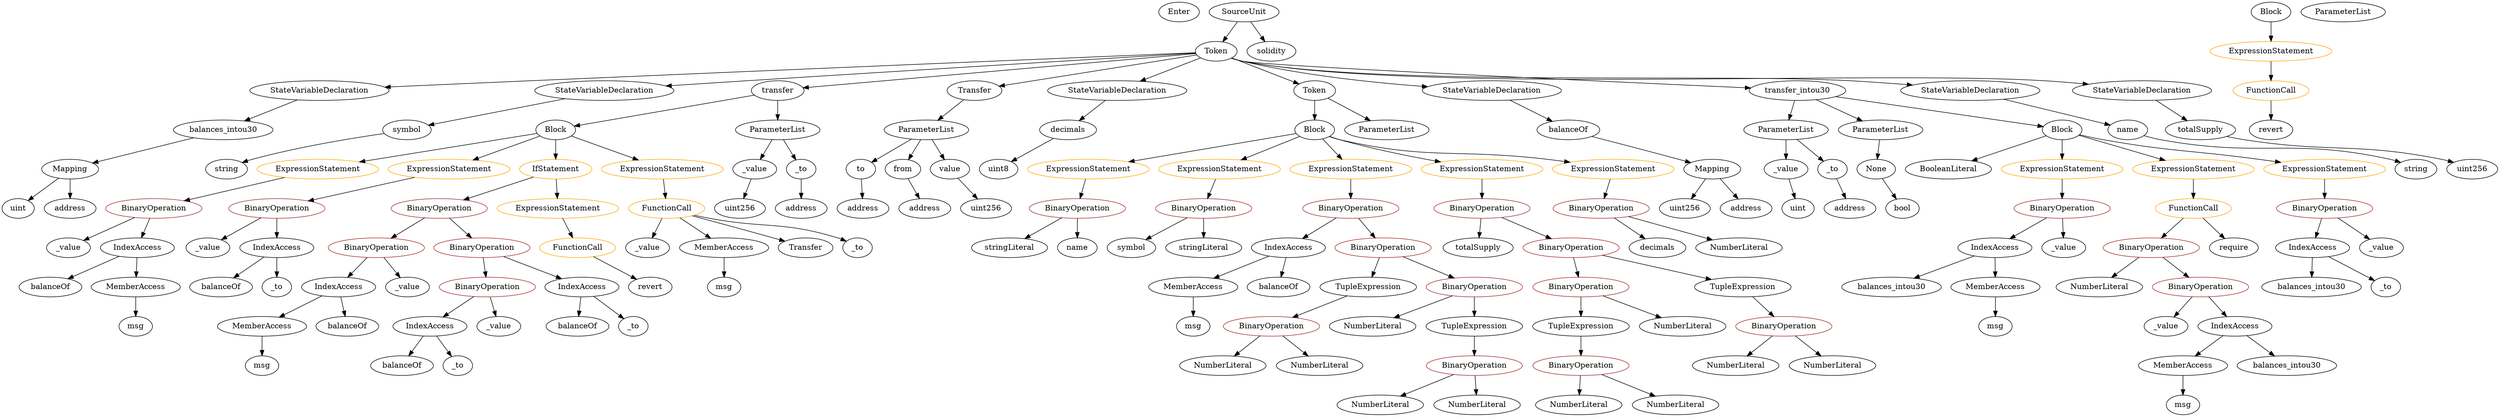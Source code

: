 strict digraph {
	graph [bb="0,0,4006.5,756"];
	node [label="\N"];
	Enter	[height=0.5,
		pos="1844,738",
		width=0.83628];
	VariableDeclaration_balanceOf	[color=black,
		height=0.5,
		label=balanceOf,
		pos="2603,522",
		width=1.3491];
	Mapping_Unnamed	[color=black,
		height=0.5,
		label=Mapping,
		pos="2643,450",
		width=1.2105];
	VariableDeclaration_balanceOf -> Mapping_Unnamed	[pos="e,2633.4,467.79 2612.7,504.05 2617.2,496.14 2622.7,486.54 2627.7,477.69"];
	ExpressionStatement_Unnamed_6	[color=orange,
		height=0.5,
		label=ExpressionStatement,
		pos="520,450",
		width=2.458];
	BinaryOperation_Unnamed_17	[color=brown,
		height=0.5,
		label=BinaryOperation,
		pos="241,378",
		width=1.9867];
	ExpressionStatement_Unnamed_6 -> BinaryOperation_Unnamed_17	[pos="e,290.3,391.37 465.88,435.42 418.68,423.58 350.31,406.43 301.36,394.15"];
	NumberLiteral_Unnamed_3	[color=black,
		height=0.5,
		label=NumberLiteral,
		pos="2691,90",
		width=1.765];
	ExpressionStatement_Unnamed_2	[color=orange,
		height=0.5,
		label=ExpressionStatement,
		pos="1713,450",
		width=2.458];
	BinaryOperation_Unnamed_10	[color=brown,
		height=0.5,
		label=BinaryOperation,
		pos="1676,378",
		width=1.9867];
	ExpressionStatement_Unnamed_2 -> BinaryOperation_Unnamed_10	[pos="e,1685,396.1 1703.9,431.7 1699.8,423.98 1694.9,414.71 1690.3,406.11"];
	Identifier_symbol	[color=black,
		height=0.5,
		label=symbol,
		pos="1762,306",
		width=1.0581];
	ElementaryTypeName_bool	[color=black,
		height=0.5,
		label=bool,
		pos="2953,378",
		width=0.76697];
	StateVariableDeclaration_Unnamed_5	[color=black,
		height=0.5,
		label=StateVariableDeclaration,
		pos="470,594",
		width=2.8184];
	VariableDeclaration_balances_intou30	[color=black,
		height=0.5,
		label=balances_intou30,
		pos="345,522",
		width=2.0838];
	StateVariableDeclaration_Unnamed_5 -> VariableDeclaration_balances_intou30	[pos="e,373.55,538.99 440.38,576.41 423.32,566.86 401.7,554.75 383.35,544.48"];
	BinaryOperation_Unnamed_19	[color=brown,
		height=0.5,
		label=BinaryOperation,
		pos="3319,306",
		width=1.9867];
	NumberLiteral_Unnamed_11	[color=black,
		height=0.5,
		label=NumberLiteral,
		pos="3239,234",
		width=1.765];
	BinaryOperation_Unnamed_19 -> NumberLiteral_Unnamed_11	[pos="e,3257.8,251.47 3300,288.41 3290,279.61 3277.4,268.63 3266.3,258.92"];
	BinaryOperation_Unnamed_20	[color=brown,
		height=0.5,
		label=BinaryOperation,
		pos="3392,234",
		width=1.9867];
	BinaryOperation_Unnamed_19 -> BinaryOperation_Unnamed_20	[pos="e,3374.6,251.71 3336.3,288.41 3345.3,279.76 3356.5,269 3366.5,259.42"];
	BinaryOperation_Unnamed_9	[color=brown,
		height=0.5,
		label=BinaryOperation,
		pos="1983,162",
		width=1.9867];
	NumberLiteral_Unnamed_9	[color=black,
		height=0.5,
		label=NumberLiteral,
		pos="1910,90",
		width=1.765];
	BinaryOperation_Unnamed_9 -> NumberLiteral_Unnamed_9	[pos="e,1927.4,107.71 1965.7,144.41 1956.7,135.76 1945.5,125 1935.5,115.42"];
	NumberLiteral_Unnamed_8	[color=black,
		height=0.5,
		label=NumberLiteral,
		pos="2055,90",
		width=1.765];
	BinaryOperation_Unnamed_9 -> NumberLiteral_Unnamed_8	[pos="e,2037.7,107.79 2000.4,144.05 2009.2,135.54 2020,125.07 2029.6,115.68"];
	ExpressionStatement_Unnamed_3	[color=orange,
		height=0.5,
		label=ExpressionStatement,
		pos="1908,450",
		width=2.458];
	BinaryOperation_Unnamed_11	[color=brown,
		height=0.5,
		label=BinaryOperation,
		pos="1872,378",
		width=1.9867];
	ExpressionStatement_Unnamed_3 -> BinaryOperation_Unnamed_11	[pos="e,1880.8,396.1 1899.1,431.7 1895.1,423.98 1890.4,414.71 1885.9,406.11"];
	TupleExpression_Unnamed_3	[color=black,
		height=0.5,
		label=TupleExpression,
		pos="2128,234",
		width=2.0422];
	TupleExpression_Unnamed_3 -> BinaryOperation_Unnamed_9	[pos="e,2015.1,178.49 2095.8,217.46 2075.1,207.45 2047.9,194.32 2025.4,183.46"];
	Identifier_msg_4	[color=black,
		height=0.5,
		label=msg,
		pos="3367,18",
		width=0.75];
	Block_Unnamed_1	[color=black,
		height=0.5,
		label=Block,
		pos="875,522",
		width=0.90558];
	Block_Unnamed_1 -> ExpressionStatement_Unnamed_6	[pos="e,581.84,463.19 844.43,514.97 788.96,504.03 670.35,480.65 592.95,465.38"];
	ExpressionStatement_Unnamed_7	[color=orange,
		height=0.5,
		label=ExpressionStatement,
		pos="715,450",
		width=2.458];
	Block_Unnamed_1 -> ExpressionStatement_Unnamed_7	[pos="e,751.11,466.8 850,510.06 826.36,499.72 790.3,483.94 761.4,471.3"];
	IfStatement_Unnamed	[color=orange,
		height=0.5,
		label=IfStatement,
		pos="875,450",
		width=1.4739];
	Block_Unnamed_1 -> IfStatement_Unnamed	[pos="e,875,468.1 875,503.7 875,496.41 875,487.73 875,479.54"];
	ExpressionStatement_Unnamed_8	[color=orange,
		height=0.5,
		label=ExpressionStatement,
		pos="1035,450",
		width=2.458];
	Block_Unnamed_1 -> ExpressionStatement_Unnamed_8	[pos="e,998.89,466.8 900,510.06 923.64,499.72 959.7,483.94 988.6,471.3"];
	Identifier_msg_1	[color=black,
		height=0.5,
		label=msg,
		pos="410,90",
		width=0.75];
	Identifier_balances_intou30_2	[color=black,
		height=0.5,
		label=balances_intou30,
		pos="3562,234",
		width=2.0838];
	VariableDeclaration_to	[color=black,
		height=0.5,
		label=to,
		pos="1352,450",
		width=0.75];
	ElementaryTypeName_address_2	[color=black,
		height=0.5,
		label=address,
		pos="1353,378",
		width=1.0996];
	VariableDeclaration_to -> ElementaryTypeName_address_2	[pos="e,1352.8,396.1 1352.2,431.7 1352.4,424.41 1352.5,415.73 1352.6,407.54"];
	Identifier_balanceOf_5	[color=black,
		height=0.5,
		label=balanceOf,
		pos="342,234",
		width=1.3491];
	BinaryOperation_Unnamed_2	[color=brown,
		height=0.5,
		label=BinaryOperation,
		pos="2456,234",
		width=1.9867];
	TupleExpression_Unnamed	[color=black,
		height=0.5,
		label=TupleExpression,
		pos="2456,162",
		width=2.0422];
	BinaryOperation_Unnamed_2 -> TupleExpression_Unnamed	[pos="e,2456,180.1 2456,215.7 2456,208.41 2456,199.73 2456,191.54"];
	NumberLiteral_Unnamed	[color=black,
		height=0.5,
		label=NumberLiteral,
		pos="2611,162",
		width=1.765];
	BinaryOperation_Unnamed_2 -> NumberLiteral_Unnamed	[pos="e,2578.2,177.8 2489.6,217.81 2512.6,207.43 2543.3,193.59 2568,182.41"];
	ElementaryTypeName_uint256_1	[color=black,
		height=0.5,
		label=uint256,
		pos="2603,378",
		width=1.0442];
	Mapping_Unnamed -> ElementaryTypeName_uint256_1	[pos="e,2612.6,395.79 2633.3,432.05 2628.8,424.14 2623.3,414.54 2618.3,405.69"];
	ElementaryTypeName_address	[color=black,
		height=0.5,
		label=address,
		pos="2698,378",
		width=1.0996];
	Mapping_Unnamed -> ElementaryTypeName_address	[pos="e,2685.1,395.47 2656,432.41 2662.6,424.04 2670.7,413.71 2678.1,404.37"];
	Identifier__value_4	[color=black,
		height=0.5,
		label=_value,
		pos="1020,306",
		width=0.96103];
	ElementaryTypeName_uint8	[color=black,
		height=0.5,
		label=uint8,
		pos="1578,450",
		width=0.7947];
	ElementaryTypeName_uint	[color=black,
		height=0.5,
		label=uint,
		pos="27,378",
		width=0.75];
	Parameter__value_1	[color=black,
		height=0.5,
		label=_value,
		pos="2747,450",
		width=0.96103];
	ElementaryTypeName_uint_1	[color=black,
		height=0.5,
		label=uint,
		pos="2783,378",
		width=0.75];
	Parameter__value_1 -> ElementaryTypeName_uint_1	[pos="e,2774.5,395.47 2755.5,432.41 2759.7,424.39 2764.7,414.57 2769.3,405.54"];
	IndexAccess_Unnamed_7	[color=black,
		height=0.5,
		label=IndexAccess,
		pos="3077,306",
		width=1.6402];
	Identifier_balances_intou30_1	[color=black,
		height=0.5,
		label=balances_intou30,
		pos="2916,234",
		width=2.0838];
	IndexAccess_Unnamed_7 -> Identifier_balances_intou30_1	[pos="e,2951.2,250.29 3044,290.67 3020.3,280.33 2987.9,266.25 2961.6,254.83"];
	MemberAccess_Unnamed_5	[color=black,
		height=0.5,
		label=MemberAccess,
		pos="3078,234",
		width=1.9174];
	IndexAccess_Unnamed_7 -> MemberAccess_Unnamed_5	[pos="e,3077.8,252.1 3077.2,287.7 3077.4,280.41 3077.5,271.73 3077.6,263.54"];
	NumberLiteral_Unnamed_6	[color=black,
		height=0.5,
		label=NumberLiteral,
		pos="2151,18",
		width=1.765];
	BinaryOperation_Unnamed	[color=brown,
		height=0.5,
		label=BinaryOperation,
		pos="2298,378",
		width=1.9867];
	Identifier_totalSupply	[color=black,
		height=0.5,
		label=totalSupply,
		pos="2297,306",
		width=1.4739];
	BinaryOperation_Unnamed -> Identifier_totalSupply	[pos="e,2297.2,324.1 2297.8,359.7 2297.6,352.41 2297.5,343.73 2297.4,335.54"];
	BinaryOperation_Unnamed_1	[color=brown,
		height=0.5,
		label=BinaryOperation,
		pos="2440,306",
		width=1.9867];
	BinaryOperation_Unnamed -> BinaryOperation_Unnamed_1	[pos="e,2408.6,322.49 2329.5,361.46 2349.8,351.45 2376.5,338.32 2398.5,327.46"];
	VariableDeclaration_symbol	[color=black,
		height=0.5,
		label=symbol,
		pos="652,522",
		width=1.0581];
	ElementaryTypeName_string_1	[color=black,
		height=0.5,
		label=string,
		pos="382,450",
		width=0.864];
	VariableDeclaration_symbol -> ElementaryTypeName_string_1	[pos="e,406.03,461.74 616.59,514.7 571.17,506.18 490.23,489.55 423,468 420.91,467.33 418.77,466.6 416.63,465.83"];
	Identifier__value_3	[color=black,
		height=0.5,
		label=_value,
		pos="324,306",
		width=0.96103];
	ExpressionStatement_Unnamed_9	[color=orange,
		height=0.5,
		label=ExpressionStatement,
		pos="3833,666",
		width=2.458];
	FunctionCall_Unnamed_2	[color=orange,
		height=0.5,
		label=FunctionCall,
		pos="3833,594",
		width=1.6125];
	ExpressionStatement_Unnamed_9 -> FunctionCall_Unnamed_2	[pos="e,3833,612.1 3833,647.7 3833,640.41 3833,631.73 3833,623.54"];
	BinaryOperation_Unnamed_22	[color=brown,
		height=0.5,
		label=BinaryOperation,
		pos="3577,378",
		width=1.9867];
	IndexAccess_Unnamed_8	[color=black,
		height=0.5,
		label=IndexAccess,
		pos="3564,306",
		width=1.6402];
	BinaryOperation_Unnamed_22 -> IndexAccess_Unnamed_8	[pos="e,3567.2,324.1 3573.8,359.7 3572.4,352.32 3570.8,343.52 3569.2,335.25"];
	Identifier__value_7	[color=black,
		height=0.5,
		label=_value,
		pos="3676,306",
		width=0.96103];
	BinaryOperation_Unnamed_22 -> Identifier__value_7	[pos="e,3655.9,321.18 3600.2,360.59 3614.1,350.78 3631.8,338.22 3646.7,327.73"];
	Identifier_balanceOf_3	[color=black,
		height=0.5,
		label=balanceOf,
		pos="914,162",
		width=1.3491];
	Identifier__to_4	[color=black,
		height=0.5,
		label=_to,
		pos="3682,234",
		width=0.75];
	NumberLiteral_Unnamed_5	[color=black,
		height=0.5,
		label=NumberLiteral,
		pos="2136,162",
		width=1.765];
	ContractDefinition_Token	[color=black,
		height=0.5,
		label=Token,
		pos="1900,666",
		width=0.96103];
	ContractDefinition_Token -> StateVariableDeclaration_Unnamed_5	[pos="e,566.74,599.74 1865.4,663.3 1687.5,654.6 873.72,614.76 577.89,600.28"];
	StateVariableDeclaration_Unnamed_1	[color=black,
		height=0.5,
		label=StateVariableDeclaration,
		pos="936,594",
		width=2.8184];
	ContractDefinition_Token -> StateVariableDeclaration_Unnamed_1	[pos="e,1028.3,601.78 1865.7,662.53 1761.1,654.98 1436.8,631.58 1168,612 1126,608.94 1079.8,605.56 1039.7,602.62"];
	FunctionDefinition_transfer	[color=black,
		height=0.5,
		label=transfer,
		pos="1216,594",
		width=1.0719];
	ContractDefinition_Token -> FunctionDefinition_transfer	[pos="e,1253.4,598.83 1866.1,661.53 1754.1,650.07 1395.8,613.4 1264.7,599.98"];
	EventDefinition_Transfer	[color=black,
		height=0.5,
		label=Transfer,
		pos="1519,594",
		width=1.1689];
	ContractDefinition_Token -> EventDefinition_Transfer	[pos="e,1557.3,602.03 1867.5,659.03 1800.7,646.76 1647.6,618.62 1568.4,604.07"];
	StateVariableDeclaration_Unnamed_2	[color=black,
		height=0.5,
		label=StateVariableDeclaration,
		pos="1752,594",
		width=2.8184];
	ContractDefinition_Token -> StateVariableDeclaration_Unnamed_2	[pos="e,1786.4,611.27 1874.9,653.13 1853.5,643.01 1822.3,628.24 1796.6,616.11"];
	FunctionDefinition_Token	[color=black,
		height=0.5,
		label=Token,
		pos="2048,594",
		width=0.96103];
	ContractDefinition_Token -> FunctionDefinition_Token	[pos="e,2023.3,606.7 1925.1,653.13 1949.3,641.69 1986,624.3 2013.1,611.52"];
	StateVariableDeclaration_Unnamed_4	[color=black,
		height=0.5,
		label=StateVariableDeclaration,
		pos="2485,594",
		width=2.8184];
	ContractDefinition_Token -> StateVariableDeclaration_Unnamed_4	[pos="e,2384.2,596.49 1925.5,653.55 1931.2,651.4 1937.2,649.39 1943,648 2088.9,612.75 2262.4,600.84 2373,596.88"];
	FunctionDefinition_transfer_intou30	[color=black,
		height=0.5,
		label=transfer_intou30,
		pos="2832,594",
		width=1.9729];
	ContractDefinition_Token -> FunctionDefinition_transfer_intou30	[pos="e,2764.6,600.13 1925.5,653.37 1931.2,651.23 1937.2,649.27 1943,648 2226.5,585.85 2305.4,630.38 2595,612 2647.8,608.65 2707.1,604.4 \
2753.2,600.98"];
	StateVariableDeclaration_Unnamed	[color=black,
		height=0.5,
		label=StateVariableDeclaration,
		pos="3263,594",
		width=2.8184];
	ContractDefinition_Token -> StateVariableDeclaration_Unnamed	[pos="e,3166.5,599.96 1925.5,653.29 1931.1,651.15 1937.2,649.22 1943,648 2153.9,603.75 2696.7,621.21 2912,612 2993.6,608.51 3085.7,604.02 \
3155.2,600.54"];
	StateVariableDeclaration_Unnamed_3	[color=black,
		height=0.5,
		label=StateVariableDeclaration,
		pos="3570,594",
		width=2.8184];
	ContractDefinition_Token -> StateVariableDeclaration_Unnamed_3	[pos="e,3483.3,603.63 1925,653.41 1930.8,651.21 1937,649.22 1943,648 2254.5,584.59 3055.6,629.67 3373,612 3405.2,610.21 3440.3,607.44 \
3471.8,604.66"];
	MemberAccess_Unnamed_3	[color=black,
		height=0.5,
		label=MemberAccess,
		pos="1142,306",
		width=1.9174];
	Identifier_msg_3	[color=black,
		height=0.5,
		label=msg,
		pos="1142,234",
		width=0.75];
	MemberAccess_Unnamed_3 -> Identifier_msg_3	[pos="e,1142,252.1 1142,287.7 1142,280.41 1142,271.73 1142,263.54"];
	ParameterList_Unnamed_4	[color=black,
		height=0.5,
		label=ParameterList,
		pos="2762,522",
		width=1.7095];
	ParameterList_Unnamed_4 -> Parameter__value_1	[pos="e,2750.7,468.1 2758.3,503.7 2756.7,496.32 2754.8,487.52 2753.1,479.25"];
	Parameter__to_1	[color=black,
		height=0.5,
		label=_to,
		pos="2827,450",
		width=0.75];
	ParameterList_Unnamed_4 -> Parameter__to_1	[pos="e,2813.5,465.57 2777.4,504.41 2785.9,495.28 2796.5,483.81 2805.8,473.85"];
	BinaryOperation_Unnamed_13	[color=brown,
		height=0.5,
		label=BinaryOperation,
		pos="704,378",
		width=1.9867];
	BinaryOperation_Unnamed_14	[color=brown,
		height=0.5,
		label=BinaryOperation,
		pos="600,306",
		width=1.9867];
	BinaryOperation_Unnamed_13 -> BinaryOperation_Unnamed_14	[pos="e,624.35,323.39 679.88,360.76 666.19,351.55 648.85,339.88 633.83,329.77"];
	BinaryOperation_Unnamed_15	[color=brown,
		height=0.5,
		label=BinaryOperation,
		pos="761,306",
		width=1.9867];
	BinaryOperation_Unnamed_13 -> BinaryOperation_Unnamed_15	[pos="e,747.33,323.79 717.8,360.05 724.52,351.8 732.74,341.7 740.2,332.54"];
	BinaryOperation_Unnamed_16	[color=brown,
		height=0.5,
		label=BinaryOperation,
		pos="776,234",
		width=1.9867];
	IndexAccess_Unnamed_2	[color=black,
		height=0.5,
		label=IndexAccess,
		pos="678,162",
		width=1.6402];
	BinaryOperation_Unnamed_16 -> IndexAccess_Unnamed_2	[pos="e,700.27,178.91 753.27,216.76 740.19,207.42 723.56,195.55 709.27,185.33"];
	Identifier__value_1	[color=black,
		height=0.5,
		label=_value,
		pos="790,162",
		width=0.96103];
	BinaryOperation_Unnamed_16 -> Identifier__value_1	[pos="e,786.58,180.1 779.46,215.7 780.94,208.32 782.7,199.52 784.35,191.25"];
	IndexAccess_Unnamed_1	[color=black,
		height=0.5,
		label=IndexAccess,
		pos="540,234",
		width=1.6402];
	MemberAccess_Unnamed_1	[color=black,
		height=0.5,
		label=MemberAccess,
		pos="410,162",
		width=1.9174];
	IndexAccess_Unnamed_1 -> MemberAccess_Unnamed_1	[pos="e,439.05,178.64 511.79,217.81 493.48,207.95 469.35,194.96 449.19,184.1"];
	Identifier_balanceOf_1	[color=black,
		height=0.5,
		label=balanceOf,
		pos="546,162",
		width=1.3491];
	IndexAccess_Unnamed_1 -> Identifier_balanceOf_1	[pos="e,544.53,180.1 541.48,215.7 542.11,208.41 542.85,199.73 543.55,191.54"];
	StateVariableDeclaration_Unnamed_1 -> VariableDeclaration_symbol	[pos="e,685.4,531.23 878.53,578.83 824.7,565.57 745.38,546.02 696.3,533.92"];
	stringLiteral_Unnamed	[color=black,
		height=0.5,
		label=stringLiteral,
		pos="1574,306",
		width=1.5016];
	Mapping_Unnamed_1	[color=black,
		height=0.5,
		label=Mapping,
		pos="112,450",
		width=1.2105];
	VariableDeclaration_balances_intou30 -> Mapping_Unnamed_1	[pos="e,146.38,461.33 299.52,507.34 258.4,494.98 198.18,476.89 157.15,464.57"];
	BinaryOperation_Unnamed_3	[color=brown,
		height=0.5,
		label=BinaryOperation,
		pos="2456,90",
		width=1.9867];
	TupleExpression_Unnamed -> BinaryOperation_Unnamed_3	[pos="e,2456,108.1 2456,143.7 2456,136.41 2456,127.73 2456,119.54"];
	Identifier_balanceOf_4	[color=black,
		height=0.5,
		label=balanceOf,
		pos="70,234",
		width=1.3491];
	Identifier__to_2	[color=black,
		height=0.5,
		label=_to,
		pos="436,234",
		width=0.75];
	Identifier__value_5	[color=black,
		height=0.5,
		label=_value,
		pos="3336,162",
		width=0.96103];
	IndexAccess_Unnamed	[color=black,
		height=0.5,
		label=IndexAccess,
		pos="2003,306",
		width=1.6402];
	MemberAccess_Unnamed	[color=black,
		height=0.5,
		label=MemberAccess,
		pos="1852,234",
		width=1.9174];
	IndexAccess_Unnamed -> MemberAccess_Unnamed	[pos="e,1884.8,250.21 1971.7,290.5 1949.6,280.24 1919.6,266.36 1895.2,255.05"];
	Identifier_balanceOf	[color=black,
		height=0.5,
		label=balanceOf,
		pos="1988,234",
		width=1.3491];
	IndexAccess_Unnamed -> Identifier_balanceOf	[pos="e,1991.7,252.1 1999.3,287.7 1997.7,280.32 1995.8,271.52 1994.1,263.25"];
	Identifier_Transfer	[color=black,
		height=0.5,
		label=Transfer,
		pos="1271,306",
		width=1.1689];
	NumberLiteral_Unnamed_4	[color=black,
		height=0.5,
		label=NumberLiteral,
		pos="2836,90",
		width=1.765];
	Identifier_decimals	[color=black,
		height=0.5,
		label=decimals,
		pos="2573,306",
		width=1.1967];
	ParameterList_Unnamed_5	[color=black,
		height=0.5,
		label=ParameterList,
		pos="2903,522",
		width=1.7095];
	Parameter_None	[color=black,
		height=0.5,
		label=None,
		pos="2903,450",
		width=0.85014];
	ParameterList_Unnamed_5 -> Parameter_None	[pos="e,2903,468.1 2903,503.7 2903,496.41 2903,487.73 2903,479.54"];
	IndexAccess_Unnamed_8 -> Identifier_balances_intou30_2	[pos="e,3562.5,252.1 3563.5,287.7 3563.3,280.41 3563,271.73 3562.8,263.54"];
	IndexAccess_Unnamed_8 -> Identifier__to_4	[pos="e,3662.5,246.58 3590.2,289.46 3608.7,278.47 3633.6,263.72 3652.8,252.34"];
	BooleanLiteral_Unnamed	[color=black,
		height=0.5,
		label=BooleanLiteral,
		pos="3016,450",
		width=1.7788];
	Identifier__to_1	[color=black,
		height=0.5,
		label=_to,
		pos="1008,162",
		width=0.75];
	FunctionDefinition_transfer -> Block_Unnamed_1	[pos="e,905.15,529.19 1181.1,585.84 1117.7,572.83 983.98,545.37 916.22,531.46"];
	ParameterList_Unnamed_2	[color=black,
		height=0.5,
		label=ParameterList,
		pos="1216,522",
		width=1.7095];
	FunctionDefinition_transfer -> ParameterList_Unnamed_2	[pos="e,1216,540.1 1216,575.7 1216,568.41 1216,559.73 1216,551.54"];
	ExpressionStatement_Unnamed_5	[color=orange,
		height=0.5,
		label=ExpressionStatement,
		pos="882,378",
		width=2.458];
	FunctionCall_Unnamed	[color=orange,
		height=0.5,
		label=FunctionCall,
		pos="909,306",
		width=1.6125];
	ExpressionStatement_Unnamed_5 -> FunctionCall_Unnamed	[pos="e,902.4,324.1 888.67,359.7 891.58,352.15 895.07,343.12 898.32,334.68"];
	Identifier_require	[color=black,
		height=0.5,
		label=require,
		pos="3445,306",
		width=1.0026];
	ElementaryTypeName_address_3	[color=black,
		height=0.5,
		label=address,
		pos="1256,378",
		width=1.0996];
	SourceUnit_Unnamed	[color=black,
		height=0.5,
		label=SourceUnit,
		pos="1945,738",
		width=1.46];
	SourceUnit_Unnamed -> ContractDefinition_Token	[pos="e,1910.5,683.31 1934.1,720.05 1928.8,711.85 1922.4,701.83 1916.5,692.71"];
	PragmaDirective_solidity	[color=black,
		height=0.5,
		label=solidity,
		pos="1990,666",
		width=1.0442];
	SourceUnit_Unnamed -> PragmaDirective_solidity	[pos="e,1979.5,683.31 1955.9,720.05 1961.2,711.85 1967.6,701.83 1973.5,692.71"];
	BinaryOperation_Unnamed_8	[color=brown,
		height=0.5,
		label=BinaryOperation,
		pos="2291,90",
		width=1.9867];
	BinaryOperation_Unnamed_8 -> NumberLiteral_Unnamed_6	[pos="e,2181.5,34.251 2259.9,73.465 2239.9,63.427 2213.5,50.256 2191.8,39.381"];
	NumberLiteral_Unnamed_7	[color=black,
		height=0.5,
		label=NumberLiteral,
		pos="2296,18",
		width=1.765];
	BinaryOperation_Unnamed_8 -> NumberLiteral_Unnamed_7	[pos="e,2294.8,36.104 2292.2,71.697 2292.8,64.407 2293.4,55.726 2294,47.536"];
	Identifier_balanceOf_2	[color=black,
		height=0.5,
		label=balanceOf,
		pos="631,90",
		width=1.3491];
	MemberAccess_Unnamed_4	[color=black,
		height=0.5,
		label=MemberAccess,
		pos="3367,90",
		width=1.9174];
	MemberAccess_Unnamed_4 -> Identifier_msg_4	[pos="e,3367,36.104 3367,71.697 3367,64.407 3367,55.726 3367,47.536"];
	Identifier_balances_intou30	[color=black,
		height=0.5,
		label=balances_intou30,
		pos="3529,90",
		width=2.0838];
	BinaryOperation_Unnamed_5	[color=brown,
		height=0.5,
		label=BinaryOperation,
		pos="2103,378",
		width=1.9867];
	BinaryOperation_Unnamed_5 -> IndexAccess_Unnamed	[pos="e,2026,323.07 2079.6,360.59 2066.3,351.31 2049.5,339.57 2035.1,329.44"];
	BinaryOperation_Unnamed_6	[color=brown,
		height=0.5,
		label=BinaryOperation,
		pos="2152,306",
		width=1.9867];
	BinaryOperation_Unnamed_5 -> BinaryOperation_Unnamed_6	[pos="e,2140.2,323.79 2114.9,360.05 2120.5,351.97 2127.4,342.12 2133.7,333.11"];
	ParameterList_Unnamed_3	[color=black,
		height=0.5,
		label=ParameterList,
		pos="3945,738",
		width=1.7095];
	Block_Unnamed_3	[color=black,
		height=0.5,
		label=Block,
		pos="3187,522",
		width=0.90558];
	Block_Unnamed_3 -> BooleanLiteral_Unnamed	[pos="e,3051.3,465.45 3161.4,510.52 3135.1,499.76 3093.7,482.79 3061.7,469.72"];
	ExpressionStatement_Unnamed_11	[color=orange,
		height=0.5,
		label=ExpressionStatement,
		pos="3187,450",
		width=2.458];
	Block_Unnamed_3 -> ExpressionStatement_Unnamed_11	[pos="e,3187,468.1 3187,503.7 3187,496.41 3187,487.73 3187,479.54"];
	ExpressionStatement_Unnamed_10	[color=orange,
		height=0.5,
		label=ExpressionStatement,
		pos="3382,450",
		width=2.458];
	Block_Unnamed_3 -> ExpressionStatement_Unnamed_10	[pos="e,3339.6,466.24 3213.7,511.41 3243.2,500.81 3291.5,483.47 3328.9,470.08"];
	ExpressionStatement_Unnamed_12	[color=orange,
		height=0.5,
		label=ExpressionStatement,
		pos="3577,450",
		width=2.458];
	Block_Unnamed_3 -> ExpressionStatement_Unnamed_12	[pos="e,3512.3,462.61 3217.9,515.45 3278.6,504.56 3414.9,480.1 3501,464.64"];
	ParameterList_Unnamed	[color=black,
		height=0.5,
		label=ParameterList,
		pos="1464,522",
		width=1.7095];
	EventDefinition_Transfer -> ParameterList_Unnamed	[pos="e,1477.3,539.96 1506,576.41 1499.5,568.16 1491.5,558.01 1484.3,548.78"];
	VariableDeclaration_decimals	[color=black,
		height=0.5,
		label=decimals,
		pos="1678,522",
		width=1.1967];
	StateVariableDeclaration_Unnamed_2 -> VariableDeclaration_decimals	[pos="e,1694.7,538.83 1734.1,576.05 1724.7,567.2 1713.1,556.23 1702.9,546.57"];
	Identifier_revert_1	[color=black,
		height=0.5,
		label=revert,
		pos="3833,522",
		width=0.87786];
	FunctionCall_Unnamed_2 -> Identifier_revert_1	[pos="e,3833,540.1 3833,575.7 3833,568.41 3833,559.73 3833,551.54"];
	MemberAccess_Unnamed_1 -> Identifier_msg_1	[pos="e,410,108.1 410,143.7 410,136.41 410,127.73 410,119.54"];
	TupleExpression_Unnamed_2	[color=black,
		height=0.5,
		label=TupleExpression,
		pos="2291,162",
		width=2.0422];
	TupleExpression_Unnamed_2 -> BinaryOperation_Unnamed_8	[pos="e,2291,108.1 2291,143.7 2291,136.41 2291,127.73 2291,119.54"];
	Parameter__value	[color=black,
		height=0.5,
		label=_value,
		pos="1176,450",
		width=0.96103];
	ElementaryTypeName_uint256_3	[color=black,
		height=0.5,
		label=uint256,
		pos="1161,378",
		width=1.0442];
	Parameter__value -> ElementaryTypeName_uint256_3	[pos="e,1164.7,396.1 1172.3,431.7 1170.7,424.32 1168.8,415.52 1167.1,407.25"];
	Identifier_msg	[color=black,
		height=0.5,
		label=msg,
		pos="1852,162",
		width=0.75];
	BinaryOperation_Unnamed_18	[color=brown,
		height=0.5,
		label=BinaryOperation,
		pos="436,378",
		width=1.9867];
	ExpressionStatement_Unnamed_7 -> BinaryOperation_Unnamed_18	[pos="e,485.3,391.37 660.88,435.42 613.68,423.58 545.31,406.43 496.36,394.15"];
	IndexAccess_Unnamed_2 -> Identifier_balanceOf_2	[pos="e,642.27,107.79 666.62,144.05 661.2,135.97 654.58,126.12 648.53,117.11"];
	Identifier__to	[color=black,
		height=0.5,
		label=_to,
		pos="725,90",
		width=0.75];
	IndexAccess_Unnamed_2 -> Identifier__to	[pos="e,714.37,106.83 689.38,144.05 694.96,135.73 701.81,125.54 708,116.32"];
	Block_Unnamed	[color=black,
		height=0.5,
		label=Block,
		pos="2048,522",
		width=0.90558];
	Block_Unnamed -> ExpressionStatement_Unnamed_2	[pos="e,1773.2,463.59 2017.7,514.66 1965.3,503.72 1856.5,480.98 1784.1,465.86"];
	Block_Unnamed -> ExpressionStatement_Unnamed_3	[pos="e,1940.3,467.14 2024.3,509.13 2004,499.02 1974.5,484.27 1950.3,472.15"];
	ExpressionStatement_Unnamed_1	[color=orange,
		height=0.5,
		label=ExpressionStatement,
		pos="2103,450",
		width=2.458];
	Block_Unnamed -> ExpressionStatement_Unnamed_1	[pos="e,2089.8,467.8 2060.5,505.12 2067,496.77 2075.2,486.32 2082.7,476.84"];
	ExpressionStatement_Unnamed	[color=orange,
		height=0.5,
		label=ExpressionStatement,
		pos="2298,450",
		width=2.458];
	Block_Unnamed -> ExpressionStatement_Unnamed	[pos="e,2238.3,463.71 2072.9,509.99 2078.2,507.86 2083.7,505.75 2089,504 2134.3,488.95 2186.3,475.75 2227.1,466.28"];
	ExpressionStatement_Unnamed_4	[color=orange,
		height=0.5,
		label=ExpressionStatement,
		pos="2493,450",
		width=2.458];
	Block_Unnamed -> ExpressionStatement_Unnamed_4	[pos="e,2428.5,462.7 2072.3,509.62 2077.7,507.47 2083.5,505.44 2089,504 2221.5,469.45 2259.5,487.71 2395,468 2402.2,466.95 2409.7,465.79 \
2417.2,464.57"];
	VariableDeclaration_decimals -> ElementaryTypeName_uint8	[pos="e,1596.5,463.94 1656.8,506.15 1641.8,495.69 1621.7,481.57 1605.5,470.24"];
	VariableDeclaration_totalSupply	[color=black,
		height=0.5,
		label=totalSupply,
		pos="3693,522",
		width=1.4739];
	ElementaryTypeName_uint256	[color=black,
		height=0.5,
		label=uint256,
		pos="3802,450",
		width=1.0442];
	VariableDeclaration_totalSupply -> ElementaryTypeName_uint256	[pos="e,3780.4,464.9 3716.9,505.64 3732.7,495.48 3753.6,482.05 3770.8,471.05"];
	Mapping_Unnamed_1 -> ElementaryTypeName_uint	[pos="e,43.515,392.6 93.136,433.46 81.055,423.52 65.239,410.49 52.102,399.67"];
	ElementaryTypeName_address_4	[color=black,
		height=0.5,
		label=address,
		pos="112,378",
		width=1.0996];
	Mapping_Unnamed_1 -> ElementaryTypeName_address_4	[pos="e,112,396.1 112,431.7 112,424.41 112,415.73 112,407.54"];
	BinaryOperation_Unnamed_21	[color=brown,
		height=0.5,
		label=BinaryOperation,
		pos="3187,378",
		width=1.9867];
	ExpressionStatement_Unnamed_11 -> BinaryOperation_Unnamed_21	[pos="e,3187,396.1 3187,431.7 3187,424.41 3187,415.73 3187,407.54"];
	Parameter__to	[color=black,
		height=0.5,
		label=_to,
		pos="1256,450",
		width=0.75];
	Parameter__to -> ElementaryTypeName_address_3	[pos="e,1256,396.1 1256,431.7 1256,424.41 1256,415.73 1256,407.54"];
	IndexAccess_Unnamed_3	[color=black,
		height=0.5,
		label=IndexAccess,
		pos="925,234",
		width=1.6402];
	IndexAccess_Unnamed_3 -> Identifier_balanceOf_3	[pos="e,916.69,180.1 922.28,215.7 921.12,208.32 919.74,199.52 918.44,191.25"];
	IndexAccess_Unnamed_3 -> Identifier__to_1	[pos="e,991.65,176.79 944.25,216.76 955.81,207.01 970.64,194.51 983.09,184.01"];
	IndexAccess_Unnamed_5	[color=black,
		height=0.5,
		label=IndexAccess,
		pos="436,306",
		width=1.6402];
	IndexAccess_Unnamed_5 -> Identifier_balanceOf_5	[pos="e,362.92,250.58 414.67,289.12 402.08,279.74 385.95,267.73 372.09,257.41"];
	IndexAccess_Unnamed_5 -> Identifier__to_2	[pos="e,436,252.1 436,287.7 436,280.41 436,271.73 436,263.54"];
	IndexAccess_Unnamed_6	[color=black,
		height=0.5,
		label=IndexAccess,
		pos="3448,162",
		width=1.6402];
	IndexAccess_Unnamed_6 -> MemberAccess_Unnamed_4	[pos="e,3386.2,107.63 3429.2,144.76 3419,135.97 3406.3,124.93 3394.9,115.14"];
	IndexAccess_Unnamed_6 -> Identifier_balances_intou30	[pos="e,3509.8,107.63 3466.8,144.76 3477,135.97 3489.7,124.93 3501.1,115.14"];
	ExpressionStatement_Unnamed_1 -> BinaryOperation_Unnamed_5	[pos="e,2103,396.1 2103,431.7 2103,424.41 2103,415.73 2103,407.54"];
	Identifier_revert	[color=black,
		height=0.5,
		label=revert,
		pos="1034,234",
		width=0.87786];
	FunctionCall_Unnamed -> Identifier_revert	[pos="e,1011.9,247.36 936.12,289.81 955.53,278.94 981.73,264.27 1002.1,252.84"];
	Identifier__value_2	[color=black,
		height=0.5,
		label=_value,
		pos="97,306",
		width=0.96103];
	NumberLiteral_Unnamed_1	[color=black,
		height=0.5,
		label=NumberLiteral,
		pos="2451,18",
		width=1.765];
	BinaryOperation_Unnamed_14 -> IndexAccess_Unnamed_1	[pos="e,554.39,251.79 585.48,288.05 578.33,279.71 569.56,269.49 561.64,260.25"];
	Identifier__value	[color=black,
		height=0.5,
		label=_value,
		pos="652,234",
		width=0.96103];
	BinaryOperation_Unnamed_14 -> Identifier__value	[pos="e,639.89,251.31 612.59,288.05 618.74,279.77 626.28,269.62 633.11,260.42"];
	IfStatement_Unnamed -> BinaryOperation_Unnamed_13	[pos="e,740.42,393.91 842.03,435.5 816.1,424.89 779.64,409.96 750.71,398.12"];
	IfStatement_Unnamed -> ExpressionStatement_Unnamed_5	[pos="e,880.29,396.1 876.73,431.7 877.46,424.41 878.33,415.73 879.15,407.54"];
	Identifier__to_3	[color=black,
		height=0.5,
		label=_to,
		pos="1358,306",
		width=0.75];
	BinaryOperation_Unnamed_6 -> TupleExpression_Unnamed_3	[pos="e,2133.9,252.1 2146.1,287.7 2143.5,280.24 2140.5,271.32 2137.6,262.97"];
	BinaryOperation_Unnamed_7	[color=brown,
		height=0.5,
		label=BinaryOperation,
		pos="2291,234",
		width=1.9867];
	BinaryOperation_Unnamed_6 -> BinaryOperation_Unnamed_7	[pos="e,2260.2,250.49 2182.8,289.46 2202.6,279.5 2228.6,266.44 2250.1,255.61"];
	VariableDeclaration_from	[color=black,
		height=0.5,
		label=from,
		pos="1426,450",
		width=0.7947];
	ElementaryTypeName_address_1	[color=black,
		height=0.5,
		label=address,
		pos="1450,378",
		width=1.0996];
	VariableDeclaration_from -> ElementaryTypeName_address_1	[pos="e,1444.1,396.28 1431.8,432.05 1434.4,424.52 1437.5,415.44 1440.4,406.94"];
	ParameterList_Unnamed_2 -> Parameter__value	[pos="e,1185.6,467.79 1206.3,504.05 1201.8,496.14 1196.3,486.54 1191.3,477.69"];
	ParameterList_Unnamed_2 -> Parameter__to	[pos="e,1246.7,467.31 1225.7,504.05 1230.3,496.03 1235.9,486.26 1241,477.3"];
	ElementaryTypeName_address_5	[color=black,
		height=0.5,
		label=address,
		pos="2868,378",
		width=1.0996];
	Parameter__to_1 -> ElementaryTypeName_address_5	[pos="e,2858.3,395.63 2836.5,432.76 2841.3,424.67 2847.1,414.66 2852.5,405.49"];
	FunctionCall_Unnamed_3	[color=orange,
		height=0.5,
		label=FunctionCall,
		pos="3382,378",
		width=1.6125];
	ExpressionStatement_Unnamed_10 -> FunctionCall_Unnamed_3	[pos="e,3382,396.1 3382,431.7 3382,424.41 3382,415.73 3382,407.54"];
	FunctionCall_Unnamed_3 -> BinaryOperation_Unnamed_19	[pos="e,3334.3,323.96 3367.1,360.41 3359.6,352.08 3350.3,341.8 3341.9,332.49"];
	FunctionCall_Unnamed_3 -> Identifier_require	[pos="e,3430.6,322.99 3396.9,360.41 3404.7,351.74 3414.4,340.97 3423.1,331.38"];
	BinaryOperation_Unnamed_4	[color=brown,
		height=0.5,
		label=BinaryOperation,
		pos="2764,162",
		width=1.9867];
	BinaryOperation_Unnamed_4 -> NumberLiteral_Unnamed_3	[pos="e,2708.4,107.71 2746.7,144.41 2737.7,135.76 2726.5,125 2716.5,115.42"];
	BinaryOperation_Unnamed_4 -> NumberLiteral_Unnamed_4	[pos="e,2818.7,107.79 2781.4,144.05 2790.2,135.54 2801,125.07 2810.6,115.68"];
	BinaryOperation_Unnamed_10 -> stringLiteral_Unnamed	[pos="e,1596.7,322.59 1652.1,360.59 1638.4,351.17 1621,339.23 1606.1,329.01"];
	Identifier_name	[color=black,
		height=0.5,
		label=name,
		pos="1676,306",
		width=0.83628];
	BinaryOperation_Unnamed_10 -> Identifier_name	[pos="e,1676,324.1 1676,359.7 1676,352.41 1676,343.73 1676,335.54"];
	NumberLiteral_Unnamed_2	[color=black,
		height=0.5,
		label=NumberLiteral,
		pos="2596,18",
		width=1.765];
	Identifier_msg_2	[color=black,
		height=0.5,
		label=msg,
		pos="206,162",
		width=0.75];
	ExpressionStatement_Unnamed -> BinaryOperation_Unnamed	[pos="e,2298,396.1 2298,431.7 2298,424.41 2298,415.73 2298,407.54"];
	ExpressionStatement_Unnamed_12 -> BinaryOperation_Unnamed_22	[pos="e,3577,396.1 3577,431.7 3577,424.41 3577,415.73 3577,407.54"];
	BinaryOperation_Unnamed_18 -> Identifier__value_3	[pos="e,345.33,320.33 410.02,360.76 393.6,350.5 372.29,337.18 354.99,326.37"];
	BinaryOperation_Unnamed_18 -> IndexAccess_Unnamed_5	[pos="e,436,324.1 436,359.7 436,352.41 436,343.73 436,335.54"];
	ElementaryTypeName_uint256_2	[color=black,
		height=0.5,
		label=uint256,
		pos="1545,378",
		width=1.0442];
	FunctionCall_Unnamed_1	[color=orange,
		height=0.5,
		label=FunctionCall,
		pos="1047,378",
		width=1.6125];
	FunctionCall_Unnamed_1 -> Identifier__value_4	[pos="e,1026.6,324.1 1040.3,359.7 1037.4,352.15 1033.9,343.12 1030.7,334.68"];
	FunctionCall_Unnamed_1 -> MemberAccess_Unnamed_3	[pos="e,1119.9,323.31 1068.6,361.12 1081,351.94 1096.9,340.23 1110.7,330.06"];
	FunctionCall_Unnamed_1 -> Identifier_Transfer	[pos="e,1238.7,317.91 1087.6,364.86 1122.7,354.29 1174.8,338.45 1220,324 1222.6,323.18 1225.2,322.34 1227.8,321.48"];
	FunctionCall_Unnamed_1 -> Identifier__to_3	[pos="e,1337.4,317.87 1090.1,365.53 1098,363.58 1106.3,361.65 1114,360 1205.8,340.45 1232.5,352.29 1322,324 1323.6,323.49 1325.2,322.93 \
1326.9,322.32"];
	BinaryOperation_Unnamed_21 -> IndexAccess_Unnamed_7	[pos="e,3101.6,322.67 3161.5,360.76 3146.6,351.27 3127.5,339.15 3111.3,328.82"];
	Identifier__value_6	[color=black,
		height=0.5,
		label=_value,
		pos="3189,306",
		width=0.96103];
	BinaryOperation_Unnamed_21 -> Identifier__value_6	[pos="e,3188.5,324.1 3187.5,359.7 3187.7,352.41 3188,343.73 3188.2,335.54"];
	BinaryOperation_Unnamed_12	[color=brown,
		height=0.5,
		label=BinaryOperation,
		pos="2476,378",
		width=1.9867];
	ExpressionStatement_Unnamed_4 -> BinaryOperation_Unnamed_12	[pos="e,2480.2,396.1 2488.8,431.7 2487,424.32 2484.9,415.52 2482.9,407.25"];
	BinaryOperation_Unnamed_12 -> Identifier_decimals	[pos="e,2552,322.19 2498.5,360.76 2511.7,351.22 2528.6,339.04 2543,328.68"];
	NumberLiteral_Unnamed_10	[color=black,
		height=0.5,
		label=NumberLiteral,
		pos="2698,306",
		width=1.765];
	BinaryOperation_Unnamed_12 -> NumberLiteral_Unnamed_10	[pos="e,2656.7,320.04 2519.3,363.34 2555.7,351.88 2607.6,335.49 2646.2,323.34"];
	Parameter_None -> ElementaryTypeName_bool	[pos="e,2941.7,394.82 2914.3,433.12 2920.5,424.52 2928.2,413.72 2935.1,404.02"];
	MemberAccess_Unnamed_2	[color=black,
		height=0.5,
		label=MemberAccess,
		pos="206,234",
		width=1.9174];
	MemberAccess_Unnamed_2 -> Identifier_msg_2	[pos="e,206,180.1 206,215.7 206,208.41 206,199.73 206,191.54"];
	MemberAccess_Unnamed -> Identifier_msg	[pos="e,1852,180.1 1852,215.7 1852,208.41 1852,199.73 1852,191.54"];
	Identifier_msg_5	[color=black,
		height=0.5,
		label=msg,
		pos="3078,162",
		width=0.75];
	ElementaryTypeName_string	[color=black,
		height=0.5,
		label=string,
		pos="3715,450",
		width=0.864];
	VariableDeclaration_value	[color=black,
		height=0.5,
		label=value,
		pos="1502,450",
		width=0.82242];
	VariableDeclaration_value -> ElementaryTypeName_uint256_2	[pos="e,1534.8,395.63 1512,432.76 1517,424.58 1523.2,414.45 1528.9,405.2"];
	BinaryOperation_Unnamed_3 -> NumberLiteral_Unnamed_1	[pos="e,2452.2,36.104 2454.8,71.697 2454.2,64.407 2453.6,55.726 2453,47.536"];
	BinaryOperation_Unnamed_3 -> NumberLiteral_Unnamed_2	[pos="e,2565.5,34.251 2487.1,73.465 2507.1,63.427 2533.5,50.256 2555.2,39.381"];
	TupleExpression_Unnamed_1	[color=black,
		height=0.5,
		label=TupleExpression,
		pos="2695,234",
		width=2.0422];
	TupleExpression_Unnamed_1 -> BinaryOperation_Unnamed_4	[pos="e,2747.5,179.79 2711.7,216.05 2720,207.63 2730.2,197.28 2739.4,187.97"];
	VariableDeclaration_name	[color=black,
		height=0.5,
		label=name,
		pos="3484,522",
		width=0.83628];
	VariableDeclaration_name -> ElementaryTypeName_string	[pos="e,3690.9,461.56 3511.7,514.39 3549,505.25 3617.2,487.62 3674,468 3676.1,467.28 3678.2,466.52 3680.3,465.72"];
	FunctionDefinition_Token -> Block_Unnamed	[pos="e,2048,540.1 2048,575.7 2048,568.41 2048,559.73 2048,551.54"];
	ParameterList_Unnamed_1	[color=black,
		height=0.5,
		label=ParameterList,
		pos="2160,522",
		width=1.7095];
	FunctionDefinition_Token -> ParameterList_Unnamed_1	[pos="e,2135,538.65 2069.6,579.5 2085.4,569.65 2107.1,556.08 2125.3,544.71"];
	BinaryOperation_Unnamed_11 -> Identifier_symbol	[pos="e,1784,321.02 1846.5,360.76 1830.7,350.7 1810.3,337.71 1793.4,327.01"];
	stringLiteral_Unnamed_1	[color=black,
		height=0.5,
		label=stringLiteral,
		pos="1872,306",
		width=1.5016];
	BinaryOperation_Unnamed_11 -> stringLiteral_Unnamed_1	[pos="e,1872,324.1 1872,359.7 1872,352.41 1872,343.73 1872,335.54"];
	StateVariableDeclaration_Unnamed_4 -> VariableDeclaration_balanceOf	[pos="e,2578.2,537.73 2513.3,576.23 2529.8,566.43 2550.8,553.97 2568.3,543.58"];
	MemberAccess_Unnamed_5 -> Identifier_msg_5	[pos="e,3078,180.1 3078,215.7 3078,208.41 3078,199.73 3078,191.54"];
	ExpressionStatement_Unnamed_8 -> FunctionCall_Unnamed_1	[pos="e,1044.1,396.1 1038,431.7 1039.2,424.32 1040.7,415.52 1042.2,407.25"];
	FunctionDefinition_transfer_intou30 -> ParameterList_Unnamed_4	[pos="e,2778.8,539.79 2815.1,576.05 2806.5,567.54 2796.1,557.07 2786.7,547.68"];
	FunctionDefinition_transfer_intou30 -> ParameterList_Unnamed_5	[pos="e,2886,539.79 2849.2,576.05 2857.8,567.54 2868.4,557.07 2878,547.68"];
	FunctionDefinition_transfer_intou30 -> Block_Unnamed_3	[pos="e,3156.4,529.03 2886.7,582.22 2957.9,568.17 3080.9,543.92 3145.1,531.25"];
	ParameterList_Unnamed -> VariableDeclaration_to	[pos="e,1371.1,462.96 1438.9,505.29 1421.6,494.53 1398.8,480.22 1380.8,468.99"];
	ParameterList_Unnamed -> VariableDeclaration_from	[pos="e,1434.9,467.31 1454.8,504.05 1450.4,496.03 1445.1,486.26 1440.3,477.3"];
	ParameterList_Unnamed -> VariableDeclaration_value	[pos="e,1493.1,467.31 1473.2,504.05 1477.6,496.03 1482.9,486.26 1487.7,477.3"];
	BinaryOperation_Unnamed_17 -> Identifier__value_2	[pos="e,121.72,319.02 209.04,361.46 186.19,350.36 155.45,335.41 131.95,323.99"];
	IndexAccess_Unnamed_4	[color=black,
		height=0.5,
		label=IndexAccess,
		pos="209,306",
		width=1.6402];
	BinaryOperation_Unnamed_17 -> IndexAccess_Unnamed_4	[pos="e,216.82,324.1 233.09,359.7 229.6,352.07 225.42,342.92 221.52,334.4"];
	StateVariableDeclaration_Unnamed -> VariableDeclaration_name	[pos="e,3457.6,531.35 3311.2,577.72 3352,564.82 3409.5,546.6 3446.8,534.79"];
	IndexAccess_Unnamed_4 -> Identifier_balanceOf_4	[pos="e,98.014,249.11 179.52,290.15 158.75,279.69 130.73,265.58 108.24,254.26"];
	IndexAccess_Unnamed_4 -> MemberAccess_Unnamed_2	[pos="e,206.73,252.1 208.26,287.7 207.95,280.41 207.57,271.73 207.22,263.54"];
	BinaryOperation_Unnamed_7 -> NumberLiteral_Unnamed_5	[pos="e,2168.8,177.8 2257.4,217.81 2234.4,207.43 2203.7,193.59 2179,182.41"];
	BinaryOperation_Unnamed_7 -> TupleExpression_Unnamed_2	[pos="e,2291,180.1 2291,215.7 2291,208.41 2291,199.73 2291,191.54"];
	StateVariableDeclaration_Unnamed_3 -> VariableDeclaration_totalSupply	[pos="e,3666.6,538.04 3599.1,576.41 3616.4,566.59 3638.4,554.06 3656.8,543.6"];
	BinaryOperation_Unnamed_1 -> BinaryOperation_Unnamed_2	[pos="e,2452.1,252.1 2444,287.7 2445.6,280.32 2447.7,271.52 2449.5,263.25"];
	BinaryOperation_Unnamed_1 -> TupleExpression_Unnamed_1	[pos="e,2647.3,248.08 2487.1,292.08 2529.2,280.51 2591.2,263.5 2636.5,251.06"];
	BinaryOperation_Unnamed_20 -> Identifier__value_5	[pos="e,3348.7,178.83 3378.4,216.05 3371.6,207.56 3363.3,197.11 3355.8,187.73"];
	BinaryOperation_Unnamed_20 -> IndexAccess_Unnamed_6	[pos="e,3434.6,179.79 3405.6,216.05 3412.2,207.8 3420.2,197.7 3427.6,188.54"];
	Block_Unnamed_2	[color=black,
		height=0.5,
		label=Block,
		pos="3833,738",
		width=0.90558];
	Block_Unnamed_2 -> ExpressionStatement_Unnamed_9	[pos="e,3833,684.1 3833,719.7 3833,712.41 3833,703.73 3833,695.54"];
	BinaryOperation_Unnamed_15 -> BinaryOperation_Unnamed_16	[pos="e,772.33,252.1 764.71,287.7 766.29,280.32 768.17,271.52 769.95,263.25"];
	BinaryOperation_Unnamed_15 -> IndexAccess_Unnamed_3	[pos="e,891.56,249.27 796.18,289.98 821,279.39 854.42,265.13 881,253.78"];
}

